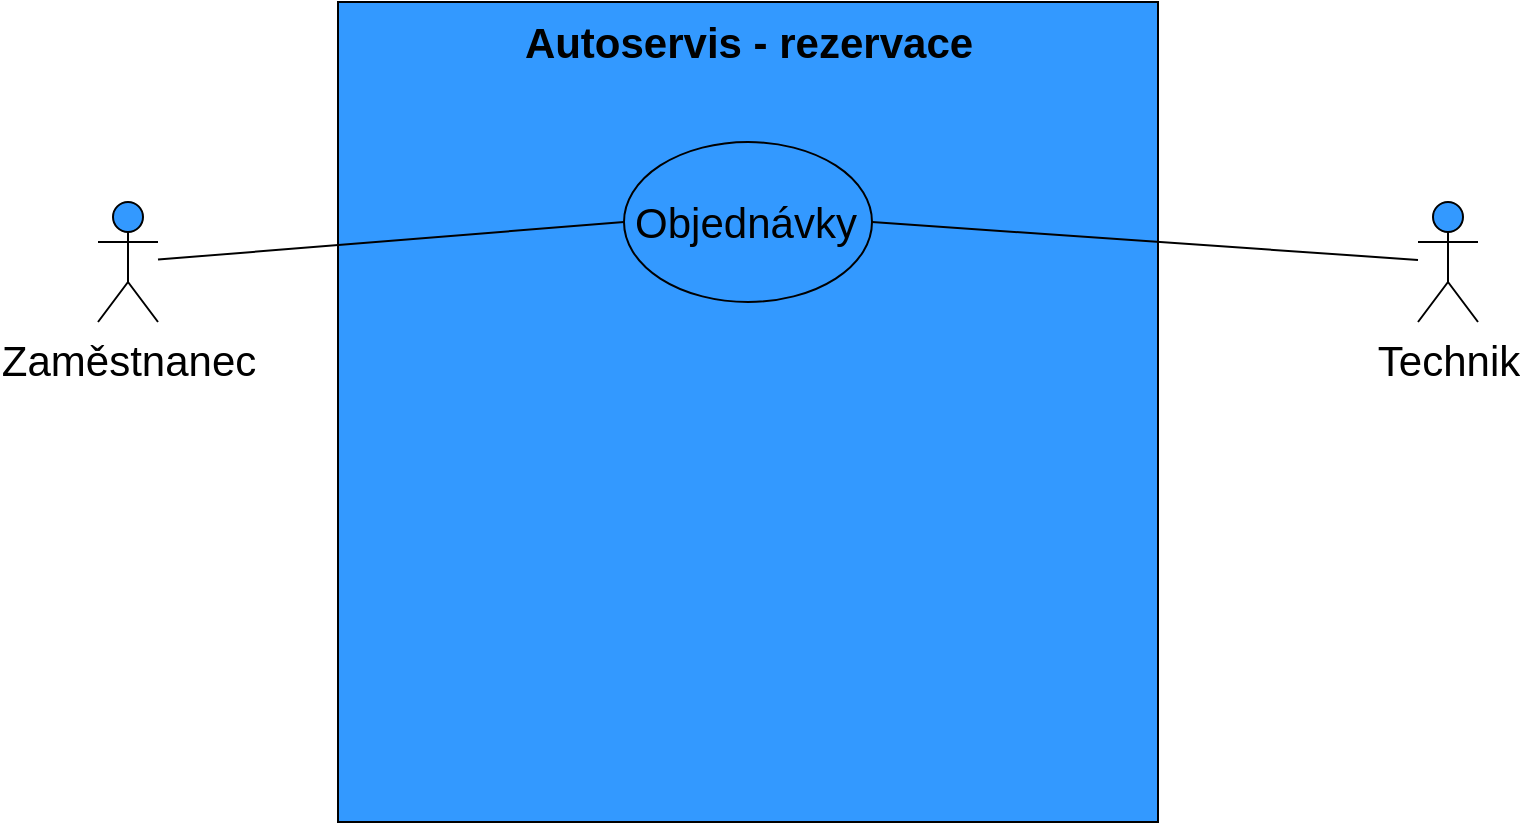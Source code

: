<mxfile version="14.4.3" type="device"><diagram id="yXXYOQDL0dA745PJ7w3Y" name="UseCaseDiagram"><mxGraphModel dx="832" dy="687" grid="1" gridSize="10" guides="1" tooltips="1" connect="1" arrows="1" fold="1" page="1" pageScale="1" pageWidth="827" pageHeight="1169" math="0" shadow="0"><root><mxCell id="0"/><mxCell id="1" parent="0"/><mxCell id="g1fae85TDAgj9sujBGD8-1" value="" style="whiteSpace=wrap;html=1;aspect=fixed;fillColor=#3399FF;" vertex="1" parent="1"><mxGeometry x="190" y="20" width="410" height="410" as="geometry"/></mxCell><mxCell id="g1fae85TDAgj9sujBGD8-2" value="Autoservis - rezervace" style="text;html=1;strokeColor=none;fillColor=none;align=center;verticalAlign=middle;whiteSpace=wrap;rounded=0;fontSize=21;fontStyle=1" vertex="1" parent="1"><mxGeometry x="267.5" y="30" width="255" height="20" as="geometry"/></mxCell><mxCell id="g1fae85TDAgj9sujBGD8-3" value="Zaměstnanec" style="shape=umlActor;verticalLabelPosition=bottom;verticalAlign=top;html=1;outlineConnect=0;fillColor=#3399FF;fontSize=21;" vertex="1" parent="1"><mxGeometry x="70" y="120" width="30" height="60" as="geometry"/></mxCell><mxCell id="g1fae85TDAgj9sujBGD8-4" value="" style="ellipse;whiteSpace=wrap;html=1;fillColor=#3399FF;fontSize=21;" vertex="1" parent="1"><mxGeometry x="333" y="90" width="124" height="80" as="geometry"/></mxCell><mxCell id="g1fae85TDAgj9sujBGD8-5" value="Objednávky" style="text;html=1;strokeColor=none;fillColor=none;align=center;verticalAlign=middle;whiteSpace=wrap;rounded=0;fontSize=21;" vertex="1" parent="1"><mxGeometry x="374" y="120" width="40" height="20" as="geometry"/></mxCell><mxCell id="g1fae85TDAgj9sujBGD8-9" value="" style="endArrow=none;html=1;fontSize=21;entryX=0;entryY=0.5;entryDx=0;entryDy=0;" edge="1" parent="1" source="g1fae85TDAgj9sujBGD8-3" target="g1fae85TDAgj9sujBGD8-4"><mxGeometry width="50" height="50" relative="1" as="geometry"><mxPoint x="310" y="180" as="sourcePoint"/><mxPoint x="360" y="130" as="targetPoint"/></mxGeometry></mxCell><mxCell id="g1fae85TDAgj9sujBGD8-10" value="Technik" style="shape=umlActor;verticalLabelPosition=bottom;verticalAlign=top;html=1;outlineConnect=0;fillColor=#3399FF;fontSize=21;" vertex="1" parent="1"><mxGeometry x="730" y="120" width="30" height="60" as="geometry"/></mxCell><mxCell id="g1fae85TDAgj9sujBGD8-11" value="" style="endArrow=none;html=1;fontSize=21;exitX=1;exitY=0.5;exitDx=0;exitDy=0;" edge="1" parent="1" source="g1fae85TDAgj9sujBGD8-4" target="g1fae85TDAgj9sujBGD8-10"><mxGeometry width="50" height="50" relative="1" as="geometry"><mxPoint x="420" y="190" as="sourcePoint"/><mxPoint x="470" y="140" as="targetPoint"/></mxGeometry></mxCell></root></mxGraphModel></diagram></mxfile>